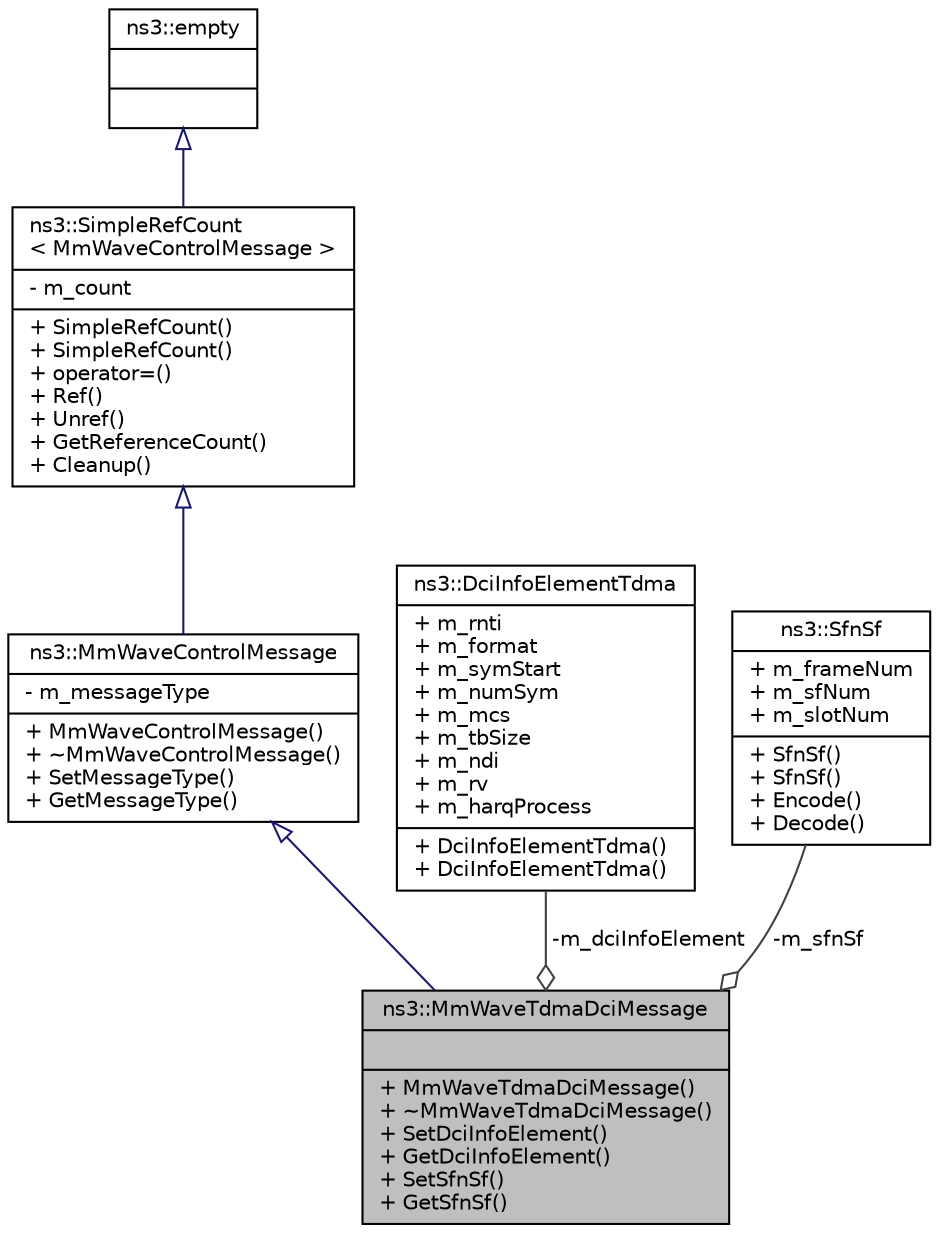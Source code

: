 digraph "ns3::MmWaveTdmaDciMessage"
{
  edge [fontname="Helvetica",fontsize="10",labelfontname="Helvetica",labelfontsize="10"];
  node [fontname="Helvetica",fontsize="10",shape=record];
  Node1 [label="{ns3::MmWaveTdmaDciMessage\n||+ MmWaveTdmaDciMessage()\l+ ~MmWaveTdmaDciMessage()\l+ SetDciInfoElement()\l+ GetDciInfoElement()\l+ SetSfnSf()\l+ GetSfnSf()\l}",height=0.2,width=0.4,color="black", fillcolor="grey75", style="filled", fontcolor="black"];
  Node2 -> Node1 [dir="back",color="midnightblue",fontsize="10",style="solid",arrowtail="onormal"];
  Node2 [label="{ns3::MmWaveControlMessage\n|- m_messageType\l|+ MmWaveControlMessage()\l+ ~MmWaveControlMessage()\l+ SetMessageType()\l+ GetMessageType()\l}",height=0.2,width=0.4,color="black", fillcolor="white", style="filled",URL="$d4/d57/classns3_1_1MmWaveControlMessage.html"];
  Node3 -> Node2 [dir="back",color="midnightblue",fontsize="10",style="solid",arrowtail="onormal"];
  Node3 [label="{ns3::SimpleRefCount\l\< MmWaveControlMessage \>\n|- m_count\l|+ SimpleRefCount()\l+ SimpleRefCount()\l+ operator=()\l+ Ref()\l+ Unref()\l+ GetReferenceCount()\l+ Cleanup()\l}",height=0.2,width=0.4,color="black", fillcolor="white", style="filled",URL="$da/da1/classns3_1_1SimpleRefCount.html"];
  Node4 -> Node3 [dir="back",color="midnightblue",fontsize="10",style="solid",arrowtail="onormal"];
  Node4 [label="{ns3::empty\n||}",height=0.2,width=0.4,color="black", fillcolor="white", style="filled",URL="$d9/d6a/classns3_1_1empty.html",tooltip="make Callback use a separate empty type "];
  Node5 -> Node1 [color="grey25",fontsize="10",style="solid",label=" -m_dciInfoElement" ,arrowhead="odiamond"];
  Node5 [label="{ns3::DciInfoElementTdma\n|+ m_rnti\l+ m_format\l+ m_symStart\l+ m_numSym\l+ m_mcs\l+ m_tbSize\l+ m_ndi\l+ m_rv\l+ m_harqProcess\l|+ DciInfoElementTdma()\l+ DciInfoElementTdma()\l}",height=0.2,width=0.4,color="black", fillcolor="white", style="filled",URL="$d4/de0/structns3_1_1DciInfoElementTdma.html"];
  Node6 -> Node1 [color="grey25",fontsize="10",style="solid",label=" -m_sfnSf" ,arrowhead="odiamond"];
  Node6 [label="{ns3::SfnSf\n|+ m_frameNum\l+ m_sfNum\l+ m_slotNum\l|+ SfnSf()\l+ SfnSf()\l+ Encode()\l+ Decode()\l}",height=0.2,width=0.4,color="black", fillcolor="white", style="filled",URL="$d6/d81/structns3_1_1SfnSf.html"];
}
